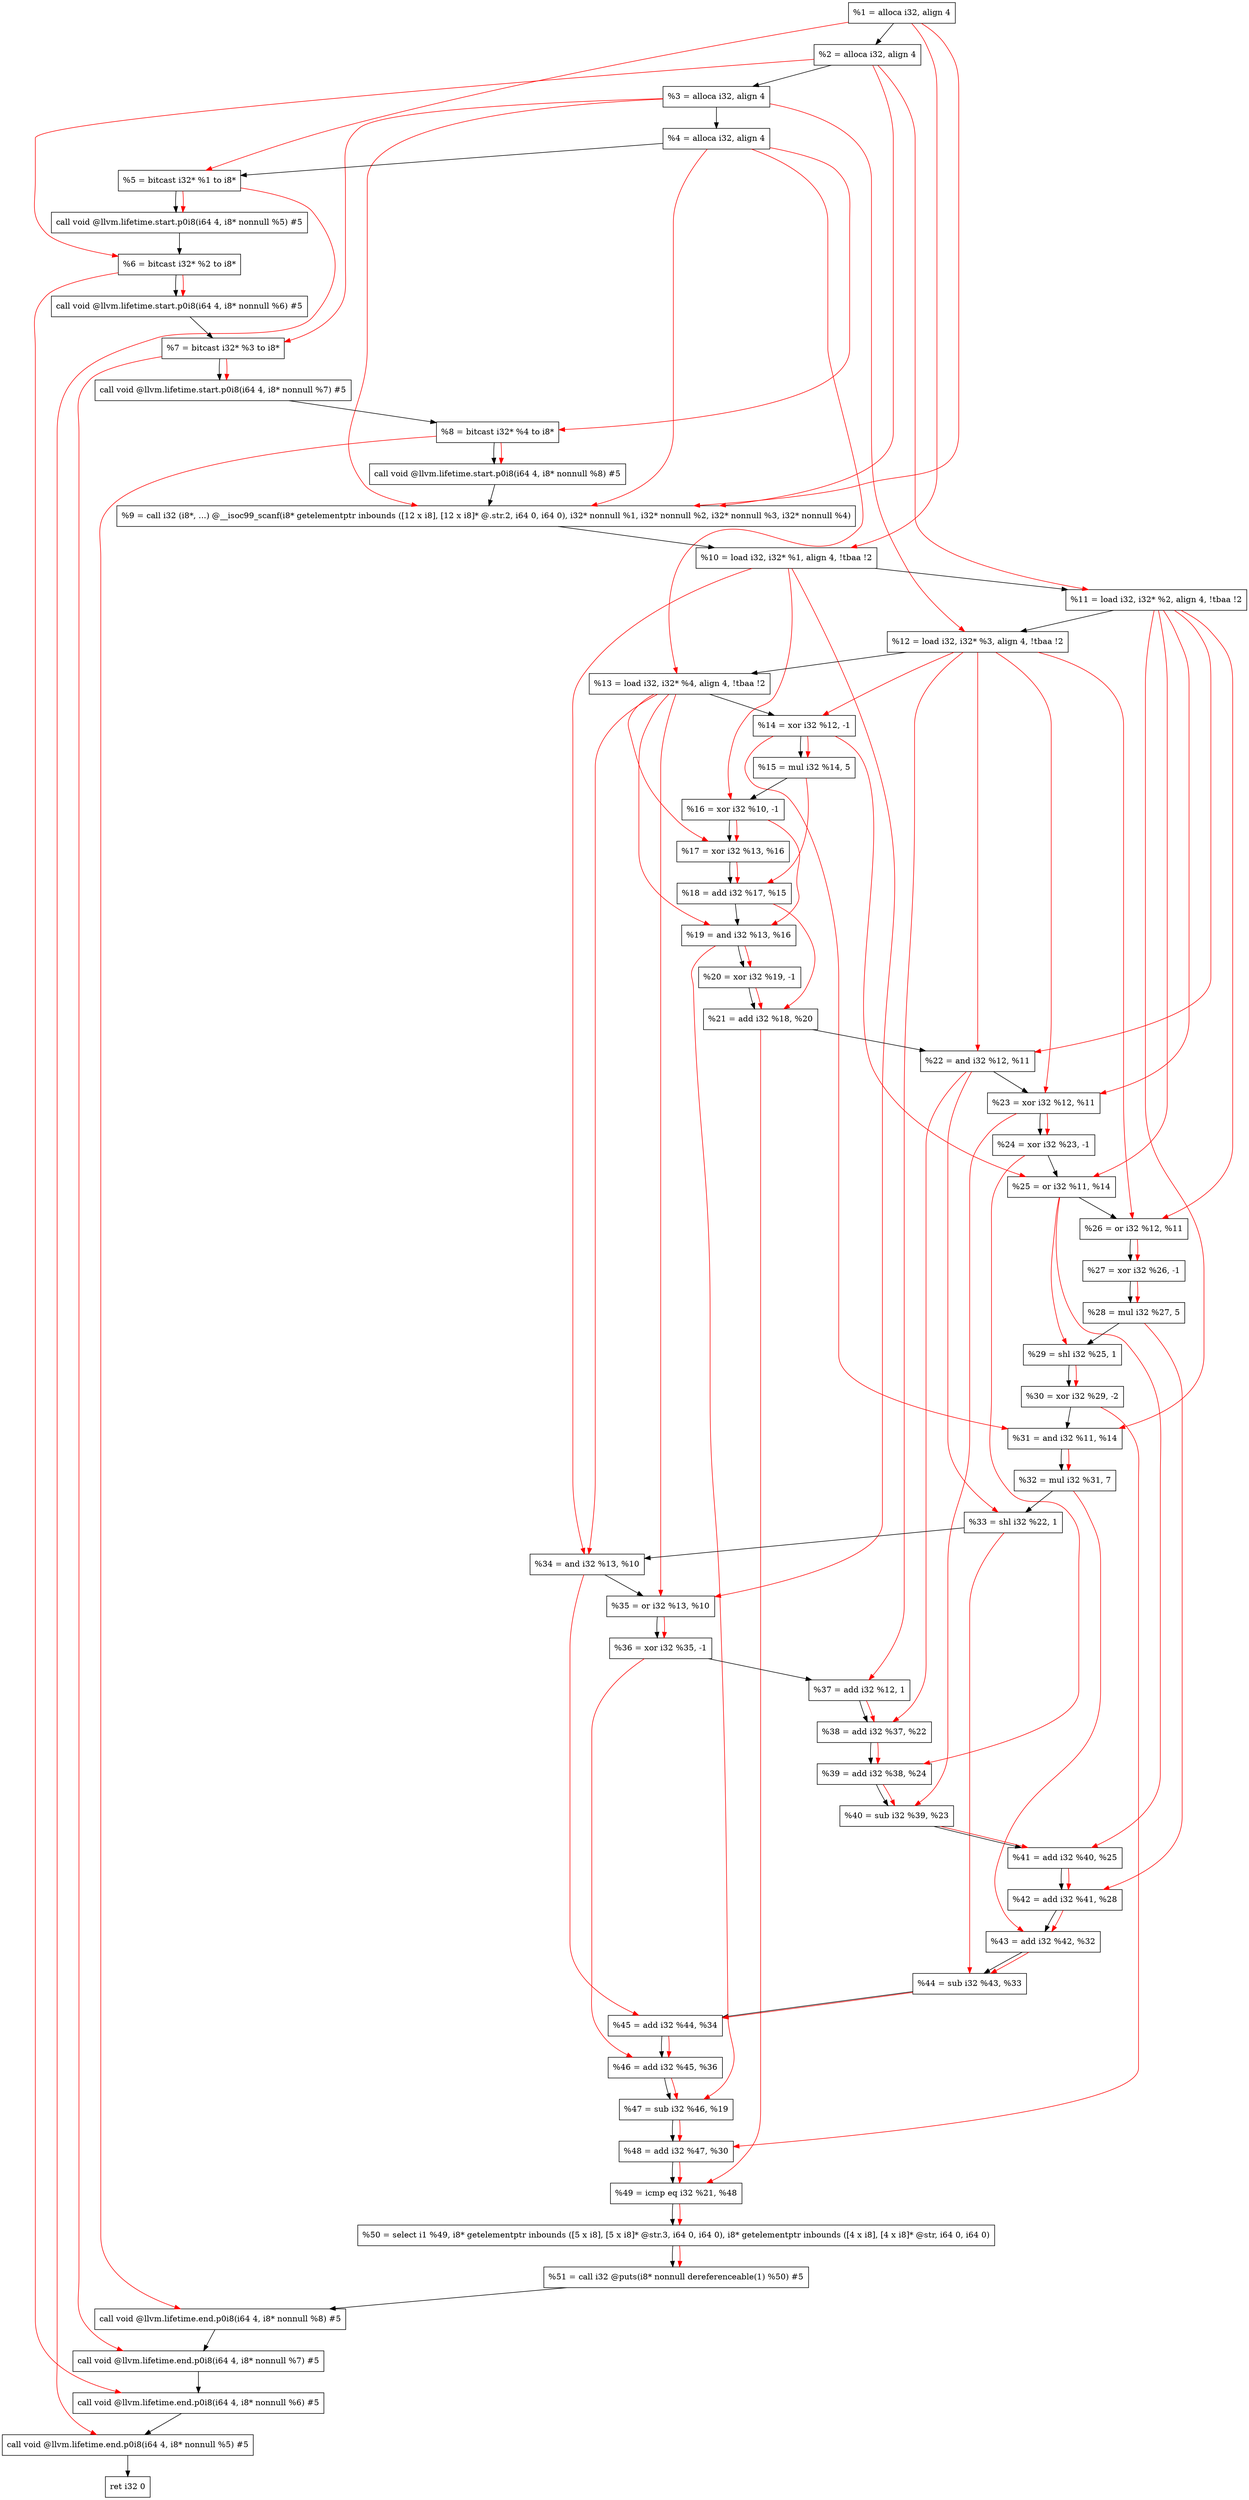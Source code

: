 digraph "DFG for'main' function" {
	Node0x2307938[shape=record, label="  %1 = alloca i32, align 4"];
	Node0x23079b8[shape=record, label="  %2 = alloca i32, align 4"];
	Node0x2307a48[shape=record, label="  %3 = alloca i32, align 4"];
	Node0x2307aa8[shape=record, label="  %4 = alloca i32, align 4"];
	Node0x2307b58[shape=record, label="  %5 = bitcast i32* %1 to i8*"];
	Node0x2307f88[shape=record, label="  call void @llvm.lifetime.start.p0i8(i64 4, i8* nonnull %5) #5"];
	Node0x2308068[shape=record, label="  %6 = bitcast i32* %2 to i8*"];
	Node0x2308168[shape=record, label="  call void @llvm.lifetime.start.p0i8(i64 4, i8* nonnull %6) #5"];
	Node0x2308228[shape=record, label="  %7 = bitcast i32* %3 to i8*"];
	Node0x23082d8[shape=record, label="  call void @llvm.lifetime.start.p0i8(i64 4, i8* nonnull %7) #5"];
	Node0x2308398[shape=record, label="  %8 = bitcast i32* %4 to i8*"];
	Node0x2308448[shape=record, label="  call void @llvm.lifetime.start.p0i8(i64 4, i8* nonnull %8) #5"];
	Node0x2302a80[shape=record, label="  %9 = call i32 (i8*, ...) @__isoc99_scanf(i8* getelementptr inbounds ([12 x i8], [12 x i8]* @.str.2, i64 0, i64 0), i32* nonnull %1, i32* nonnull %2, i32* nonnull %3, i32* nonnull %4)"];
	Node0x2308648[shape=record, label="  %10 = load i32, i32* %1, align 4, !tbaa !2"];
	Node0x23095b8[shape=record, label="  %11 = load i32, i32* %2, align 4, !tbaa !2"];
	Node0x2309c28[shape=record, label="  %12 = load i32, i32* %3, align 4, !tbaa !2"];
	Node0x2309c88[shape=record, label="  %13 = load i32, i32* %4, align 4, !tbaa !2"];
	Node0x2309d00[shape=record, label="  %14 = xor i32 %12, -1"];
	Node0x2309d70[shape=record, label="  %15 = mul i32 %14, 5"];
	Node0x2309de0[shape=record, label="  %16 = xor i32 %10, -1"];
	Node0x2309e50[shape=record, label="  %17 = xor i32 %13, %16"];
	Node0x2309ec0[shape=record, label="  %18 = add i32 %17, %15"];
	Node0x2309f30[shape=record, label="  %19 = and i32 %13, %16"];
	Node0x2309fa0[shape=record, label="  %20 = xor i32 %19, -1"];
	Node0x230a010[shape=record, label="  %21 = add i32 %18, %20"];
	Node0x230a080[shape=record, label="  %22 = and i32 %12, %11"];
	Node0x230a0f0[shape=record, label="  %23 = xor i32 %12, %11"];
	Node0x230a160[shape=record, label="  %24 = xor i32 %23, -1"];
	Node0x230a1d0[shape=record, label="  %25 = or i32 %11, %14"];
	Node0x230a240[shape=record, label="  %26 = or i32 %12, %11"];
	Node0x230a2b0[shape=record, label="  %27 = xor i32 %26, -1"];
	Node0x230a320[shape=record, label="  %28 = mul i32 %27, 5"];
	Node0x230a390[shape=record, label="  %29 = shl i32 %25, 1"];
	Node0x230a400[shape=record, label="  %30 = xor i32 %29, -2"];
	Node0x230a470[shape=record, label="  %31 = and i32 %11, %14"];
	Node0x230a4e0[shape=record, label="  %32 = mul i32 %31, 7"];
	Node0x230a550[shape=record, label="  %33 = shl i32 %22, 1"];
	Node0x230a5c0[shape=record, label="  %34 = and i32 %13, %10"];
	Node0x230a630[shape=record, label="  %35 = or i32 %13, %10"];
	Node0x230a6a0[shape=record, label="  %36 = xor i32 %35, -1"];
	Node0x230a710[shape=record, label="  %37 = add i32 %12, 1"];
	Node0x230a780[shape=record, label="  %38 = add i32 %37, %22"];
	Node0x230a7f0[shape=record, label="  %39 = add i32 %38, %24"];
	Node0x230a860[shape=record, label="  %40 = sub i32 %39, %23"];
	Node0x230a8d0[shape=record, label="  %41 = add i32 %40, %25"];
	Node0x230a940[shape=record, label="  %42 = add i32 %41, %28"];
	Node0x230a9b0[shape=record, label="  %43 = add i32 %42, %32"];
	Node0x230aa20[shape=record, label="  %44 = sub i32 %43, %33"];
	Node0x230aa90[shape=record, label="  %45 = add i32 %44, %34"];
	Node0x230ab00[shape=record, label="  %46 = add i32 %45, %36"];
	Node0x230ab70[shape=record, label="  %47 = sub i32 %46, %19"];
	Node0x230abe0[shape=record, label="  %48 = add i32 %47, %30"];
	Node0x230ac50[shape=record, label="  %49 = icmp eq i32 %21, %48"];
	Node0x22a78b8[shape=record, label="  %50 = select i1 %49, i8* getelementptr inbounds ([5 x i8], [5 x i8]* @str.3, i64 0, i64 0), i8* getelementptr inbounds ([4 x i8], [4 x i8]* @str, i64 0, i64 0)"];
	Node0x230ace0[shape=record, label="  %51 = call i32 @puts(i8* nonnull dereferenceable(1) %50) #5"];
	Node0x230af88[shape=record, label="  call void @llvm.lifetime.end.p0i8(i64 4, i8* nonnull %8) #5"];
	Node0x230b0e8[shape=record, label="  call void @llvm.lifetime.end.p0i8(i64 4, i8* nonnull %7) #5"];
	Node0x230b1f8[shape=record, label="  call void @llvm.lifetime.end.p0i8(i64 4, i8* nonnull %6) #5"];
	Node0x230b308[shape=record, label="  call void @llvm.lifetime.end.p0i8(i64 4, i8* nonnull %5) #5"];
	Node0x230b3c8[shape=record, label="  ret i32 0"];
	Node0x2307938 -> Node0x23079b8;
	Node0x23079b8 -> Node0x2307a48;
	Node0x2307a48 -> Node0x2307aa8;
	Node0x2307aa8 -> Node0x2307b58;
	Node0x2307b58 -> Node0x2307f88;
	Node0x2307f88 -> Node0x2308068;
	Node0x2308068 -> Node0x2308168;
	Node0x2308168 -> Node0x2308228;
	Node0x2308228 -> Node0x23082d8;
	Node0x23082d8 -> Node0x2308398;
	Node0x2308398 -> Node0x2308448;
	Node0x2308448 -> Node0x2302a80;
	Node0x2302a80 -> Node0x2308648;
	Node0x2308648 -> Node0x23095b8;
	Node0x23095b8 -> Node0x2309c28;
	Node0x2309c28 -> Node0x2309c88;
	Node0x2309c88 -> Node0x2309d00;
	Node0x2309d00 -> Node0x2309d70;
	Node0x2309d70 -> Node0x2309de0;
	Node0x2309de0 -> Node0x2309e50;
	Node0x2309e50 -> Node0x2309ec0;
	Node0x2309ec0 -> Node0x2309f30;
	Node0x2309f30 -> Node0x2309fa0;
	Node0x2309fa0 -> Node0x230a010;
	Node0x230a010 -> Node0x230a080;
	Node0x230a080 -> Node0x230a0f0;
	Node0x230a0f0 -> Node0x230a160;
	Node0x230a160 -> Node0x230a1d0;
	Node0x230a1d0 -> Node0x230a240;
	Node0x230a240 -> Node0x230a2b0;
	Node0x230a2b0 -> Node0x230a320;
	Node0x230a320 -> Node0x230a390;
	Node0x230a390 -> Node0x230a400;
	Node0x230a400 -> Node0x230a470;
	Node0x230a470 -> Node0x230a4e0;
	Node0x230a4e0 -> Node0x230a550;
	Node0x230a550 -> Node0x230a5c0;
	Node0x230a5c0 -> Node0x230a630;
	Node0x230a630 -> Node0x230a6a0;
	Node0x230a6a0 -> Node0x230a710;
	Node0x230a710 -> Node0x230a780;
	Node0x230a780 -> Node0x230a7f0;
	Node0x230a7f0 -> Node0x230a860;
	Node0x230a860 -> Node0x230a8d0;
	Node0x230a8d0 -> Node0x230a940;
	Node0x230a940 -> Node0x230a9b0;
	Node0x230a9b0 -> Node0x230aa20;
	Node0x230aa20 -> Node0x230aa90;
	Node0x230aa90 -> Node0x230ab00;
	Node0x230ab00 -> Node0x230ab70;
	Node0x230ab70 -> Node0x230abe0;
	Node0x230abe0 -> Node0x230ac50;
	Node0x230ac50 -> Node0x22a78b8;
	Node0x22a78b8 -> Node0x230ace0;
	Node0x230ace0 -> Node0x230af88;
	Node0x230af88 -> Node0x230b0e8;
	Node0x230b0e8 -> Node0x230b1f8;
	Node0x230b1f8 -> Node0x230b308;
	Node0x230b308 -> Node0x230b3c8;
edge [color=red]
	Node0x2307938 -> Node0x2307b58;
	Node0x2307b58 -> Node0x2307f88;
	Node0x23079b8 -> Node0x2308068;
	Node0x2308068 -> Node0x2308168;
	Node0x2307a48 -> Node0x2308228;
	Node0x2308228 -> Node0x23082d8;
	Node0x2307aa8 -> Node0x2308398;
	Node0x2308398 -> Node0x2308448;
	Node0x2307938 -> Node0x2302a80;
	Node0x23079b8 -> Node0x2302a80;
	Node0x2307a48 -> Node0x2302a80;
	Node0x2307aa8 -> Node0x2302a80;
	Node0x2307938 -> Node0x2308648;
	Node0x23079b8 -> Node0x23095b8;
	Node0x2307a48 -> Node0x2309c28;
	Node0x2307aa8 -> Node0x2309c88;
	Node0x2309c28 -> Node0x2309d00;
	Node0x2309d00 -> Node0x2309d70;
	Node0x2308648 -> Node0x2309de0;
	Node0x2309c88 -> Node0x2309e50;
	Node0x2309de0 -> Node0x2309e50;
	Node0x2309e50 -> Node0x2309ec0;
	Node0x2309d70 -> Node0x2309ec0;
	Node0x2309c88 -> Node0x2309f30;
	Node0x2309de0 -> Node0x2309f30;
	Node0x2309f30 -> Node0x2309fa0;
	Node0x2309ec0 -> Node0x230a010;
	Node0x2309fa0 -> Node0x230a010;
	Node0x2309c28 -> Node0x230a080;
	Node0x23095b8 -> Node0x230a080;
	Node0x2309c28 -> Node0x230a0f0;
	Node0x23095b8 -> Node0x230a0f0;
	Node0x230a0f0 -> Node0x230a160;
	Node0x23095b8 -> Node0x230a1d0;
	Node0x2309d00 -> Node0x230a1d0;
	Node0x2309c28 -> Node0x230a240;
	Node0x23095b8 -> Node0x230a240;
	Node0x230a240 -> Node0x230a2b0;
	Node0x230a2b0 -> Node0x230a320;
	Node0x230a1d0 -> Node0x230a390;
	Node0x230a390 -> Node0x230a400;
	Node0x23095b8 -> Node0x230a470;
	Node0x2309d00 -> Node0x230a470;
	Node0x230a470 -> Node0x230a4e0;
	Node0x230a080 -> Node0x230a550;
	Node0x2309c88 -> Node0x230a5c0;
	Node0x2308648 -> Node0x230a5c0;
	Node0x2309c88 -> Node0x230a630;
	Node0x2308648 -> Node0x230a630;
	Node0x230a630 -> Node0x230a6a0;
	Node0x2309c28 -> Node0x230a710;
	Node0x230a710 -> Node0x230a780;
	Node0x230a080 -> Node0x230a780;
	Node0x230a780 -> Node0x230a7f0;
	Node0x230a160 -> Node0x230a7f0;
	Node0x230a7f0 -> Node0x230a860;
	Node0x230a0f0 -> Node0x230a860;
	Node0x230a860 -> Node0x230a8d0;
	Node0x230a1d0 -> Node0x230a8d0;
	Node0x230a8d0 -> Node0x230a940;
	Node0x230a320 -> Node0x230a940;
	Node0x230a940 -> Node0x230a9b0;
	Node0x230a4e0 -> Node0x230a9b0;
	Node0x230a9b0 -> Node0x230aa20;
	Node0x230a550 -> Node0x230aa20;
	Node0x230aa20 -> Node0x230aa90;
	Node0x230a5c0 -> Node0x230aa90;
	Node0x230aa90 -> Node0x230ab00;
	Node0x230a6a0 -> Node0x230ab00;
	Node0x230ab00 -> Node0x230ab70;
	Node0x2309f30 -> Node0x230ab70;
	Node0x230ab70 -> Node0x230abe0;
	Node0x230a400 -> Node0x230abe0;
	Node0x230a010 -> Node0x230ac50;
	Node0x230abe0 -> Node0x230ac50;
	Node0x230ac50 -> Node0x22a78b8;
	Node0x22a78b8 -> Node0x230ace0;
	Node0x2308398 -> Node0x230af88;
	Node0x2308228 -> Node0x230b0e8;
	Node0x2308068 -> Node0x230b1f8;
	Node0x2307b58 -> Node0x230b308;
}
